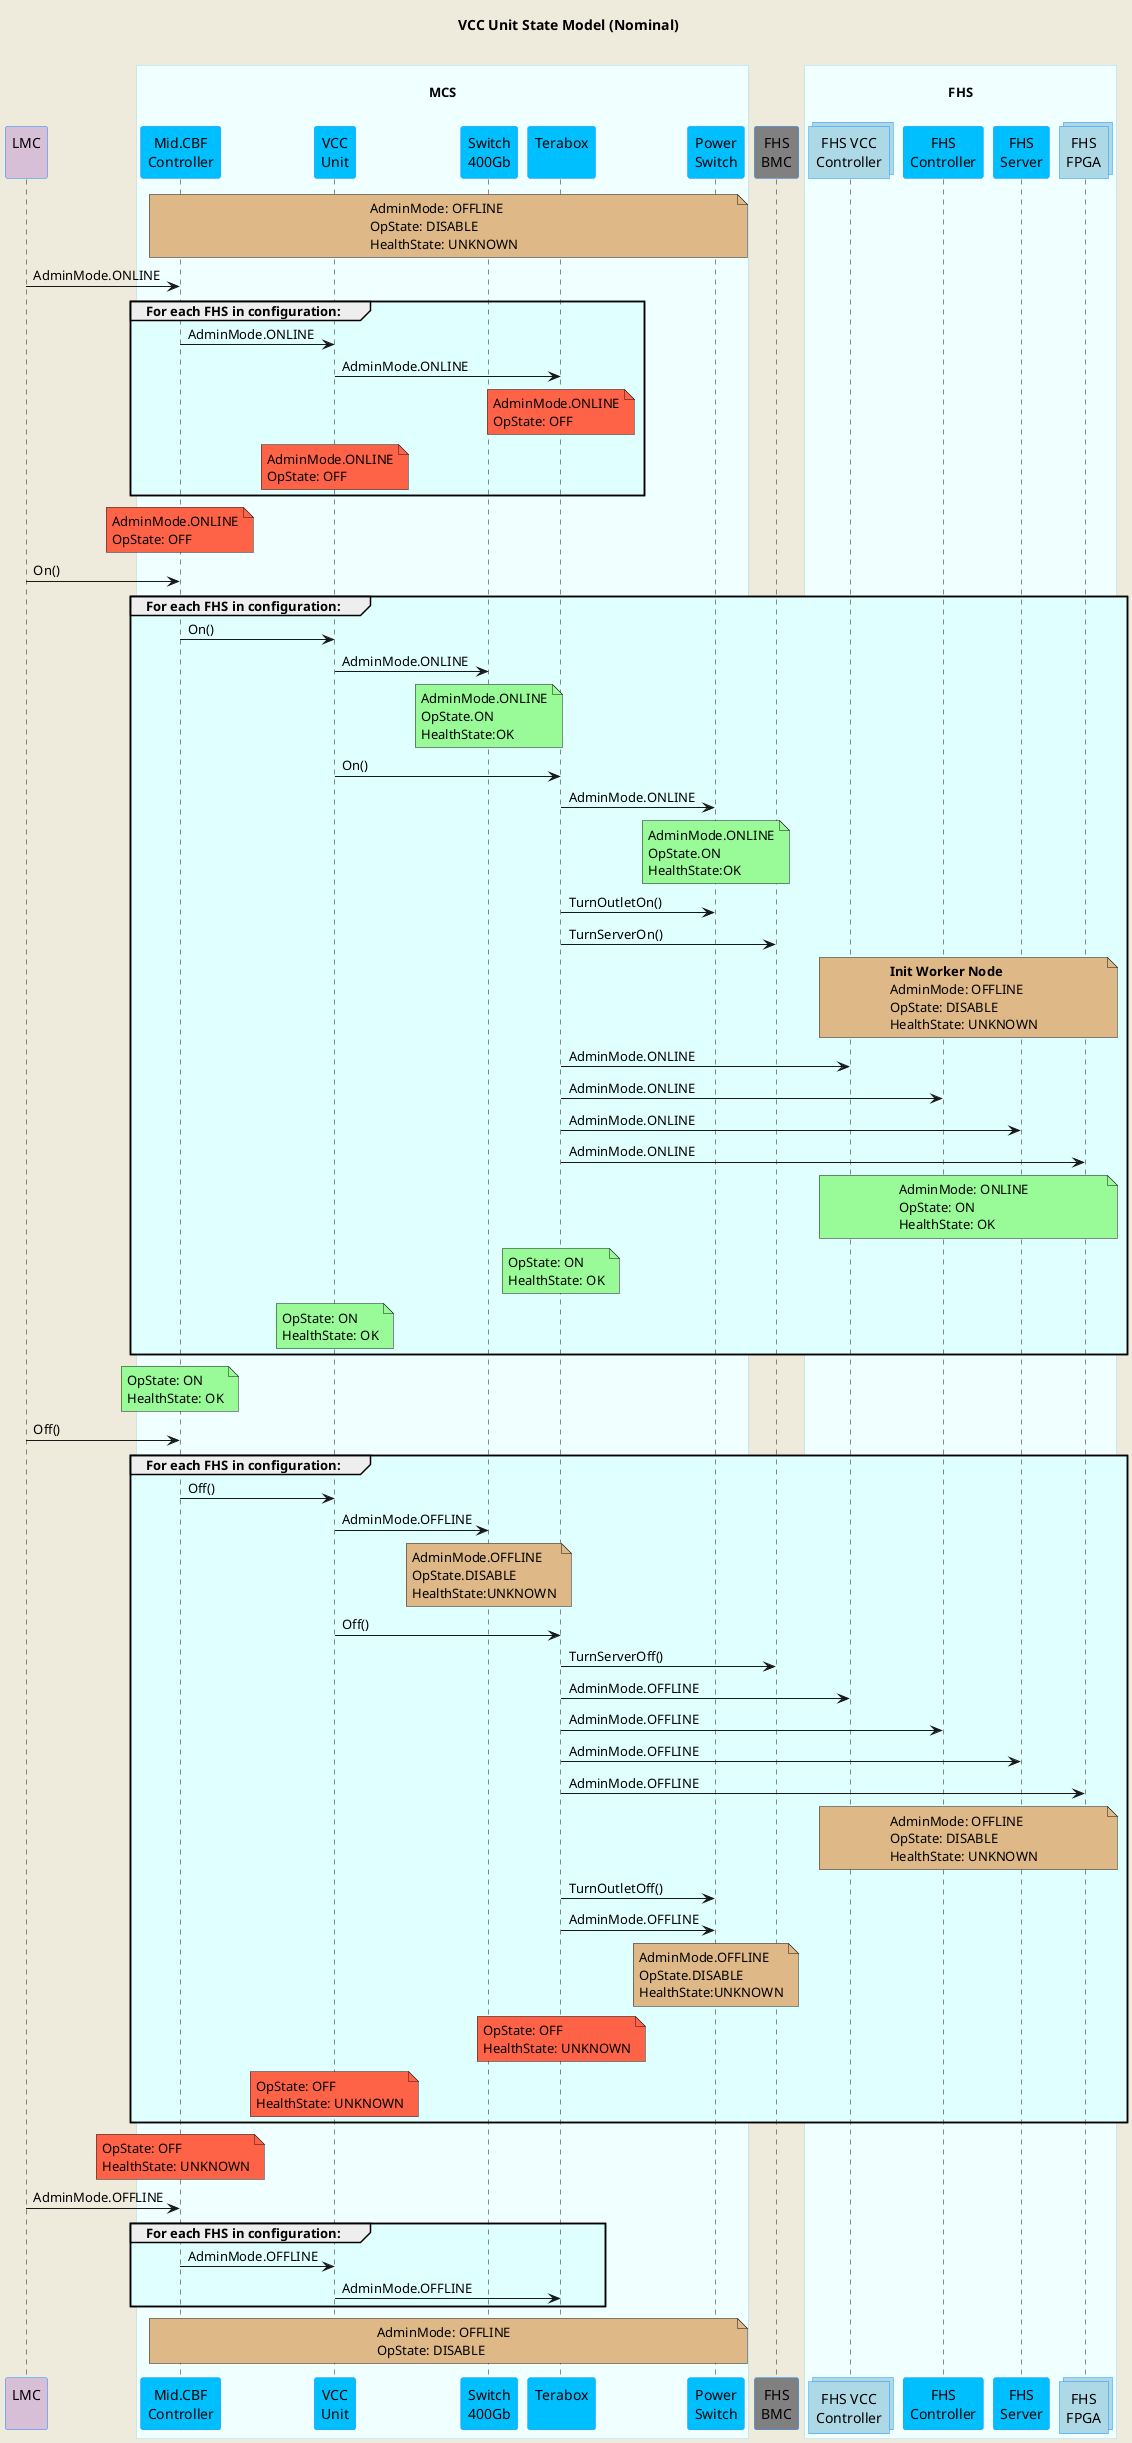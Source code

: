 @startuml
'https://plantuml.com/sequence-diagram
skinparam backgroundColor #EEEBDC
skinparam sequence {
ParticipantBorderColor DodgerBlue
ParticipantBackgroundColor DeepSkyBlue
ActorBorderColor DarkGreen
ActorBackgroundColor Green
BoxBorderColor LightBlue
BoxBackgroundColor #F0FFFF
}
skinparam collections {
  BackGroundColor LightBlue
  BorderColor DodgerBlue
}
skinparam database {
  BackgroundColor LightGreen
  BorderColor DarkGreen
}
title VCC Unit State Model (Nominal)\n
participant "LMC\n" as lmc #Thistle
box "\nMCS\n"
  participant "Mid.CBF\nController" as controller
  participant "VCC\nUnit" as vcc_unit
  participant "Switch\n400Gb" as switch
  participant "Terabox\n" as terabox
  participant "Power\nSwitch" as ps
end box
' participant "Local\nCache" as cache #Salmon
' participant "PDU\n" as pdu #Orange
participant "FHS\nBMC" as fhs_bmc #Grey
' participant "FPGA\nBMC" as fpga_bmc #Grey
box "\nFHS\n"
    collections "FHS VCC\nController" as vcc_cont

    participant "FHS\nController" as fhs_cont
    participant "FHS\nServer" as fhs_cpu
    collections "FHS\nFPGA" as fhs_fpga
end box

note over controller, ps #BurlyWood  : AdminMode: OFFLINE\nOpState: DISABLE\nHealthState: UNKNOWN

lmc             ->  controller      : AdminMode.ONLINE
group #LightCyan For each FHS in configuration:
    controller      ->  vcc_unit        : AdminMode.ONLINE
    vcc_unit        ->  terabox         : AdminMode.ONLINE
    note over           terabox     #Tomato    : AdminMode.ONLINE\nOpState: OFF
    note over           vcc_unit    #Tomato    : AdminMode.ONLINE\nOpState: OFF
end group
note over           controller   #Tomato   : AdminMode.ONLINE\nOpState: OFF

lmc             ->  controller      : On()
group #LightCyan For each FHS in configuration:
    controller      ->  vcc_unit        : On()
    vcc_unit        ->  switch          : AdminMode.ONLINE
    note over           switch      #PaleGreen    : AdminMode.ONLINE\nOpState.ON\nHealthState:OK
    vcc_unit        ->  terabox         : On()
    terabox         ->  ps              : AdminMode.ONLINE
    note over           ps          #PaleGreen    : AdminMode.ONLINE\nOpState.ON\nHealthState:OK
    terabox         ->  ps              : TurnOutletOn()
    terabox         ->  fhs_bmc         : TurnServerOn()
    note over vcc_cont, fhs_fpga    #BurlyWood    : **Init Worker Node**\nAdminMode: OFFLINE\nOpState: DISABLE\nHealthState: UNKNOWN
    terabox       ->  vcc_cont          : AdminMode.ONLINE
    terabox       ->  fhs_cont          : AdminMode.ONLINE
    terabox       ->  fhs_cpu           : AdminMode.ONLINE
    terabox       ->  fhs_fpga          : AdminMode.ONLINE
    note over vcc_cont, fhs_fpga     #PaleGreen   : AdminMode: ONLINE\nOpState: ON\nHealthState: OK
    note over terabox   #PaleGreen      : OpState: ON\nHealthState: OK
    note over vcc_unit  #PaleGreen      : OpState: ON\nHealthState: OK
end group
note over controller    #PaleGreen      : OpState: ON\nHealthState: OK

lmc             ->  controller      : Off()
group #LightCyan For each FHS in configuration:
    controller      ->  vcc_unit        : Off()
    vcc_unit        ->  switch          : AdminMode.OFFLINE
    note over           switch      #BurlyWood    : AdminMode.OFFLINE\nOpState.DISABLE\nHealthState:UNKNOWN
    vcc_unit        ->  terabox         : Off()
    terabox         ->  fhs_bmc         : TurnServerOff()
    terabox       ->  vcc_cont          : AdminMode.OFFLINE
    terabox       ->  fhs_cont          : AdminMode.OFFLINE
    terabox       ->  fhs_cpu           : AdminMode.OFFLINE
    terabox       ->  fhs_fpga          : AdminMode.OFFLINE
    note over vcc_cont, fhs_fpga    #BurlyWood    : AdminMode: OFFLINE\nOpState: DISABLE\nHealthState: UNKNOWN
    terabox         ->  ps              : TurnOutletOff()
    terabox         ->  ps              : AdminMode.OFFLINE
    note over           ps          #BurlyWood    : AdminMode.OFFLINE\nOpState.DISABLE\nHealthState:UNKNOWN 
    note over terabox   #Tomato      : OpState: OFF\nHealthState: UNKNOWN
    note over vcc_unit  #Tomato      : OpState: OFF\nHealthState: UNKNOWN
end group
note over controller    #Tomato      : OpState: OFF\nHealthState: UNKNOWN

lmc             ->  controller      : AdminMode.OFFLINE
group #LightCyan For each FHS in configuration:
    controller      ->  vcc_unit        : AdminMode.OFFLINE
    vcc_unit        ->  terabox         : AdminMode.OFFLINE
end group
note over controller, ps #BurlyWood  : AdminMode: OFFLINE\nOpState: DISABLE


@enduml
